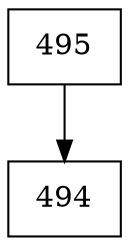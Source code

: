 digraph G {
  node [shape=record];
  node0 [label="{495}"];
  node0 -> node1;
  node1 [label="{494}"];
}
